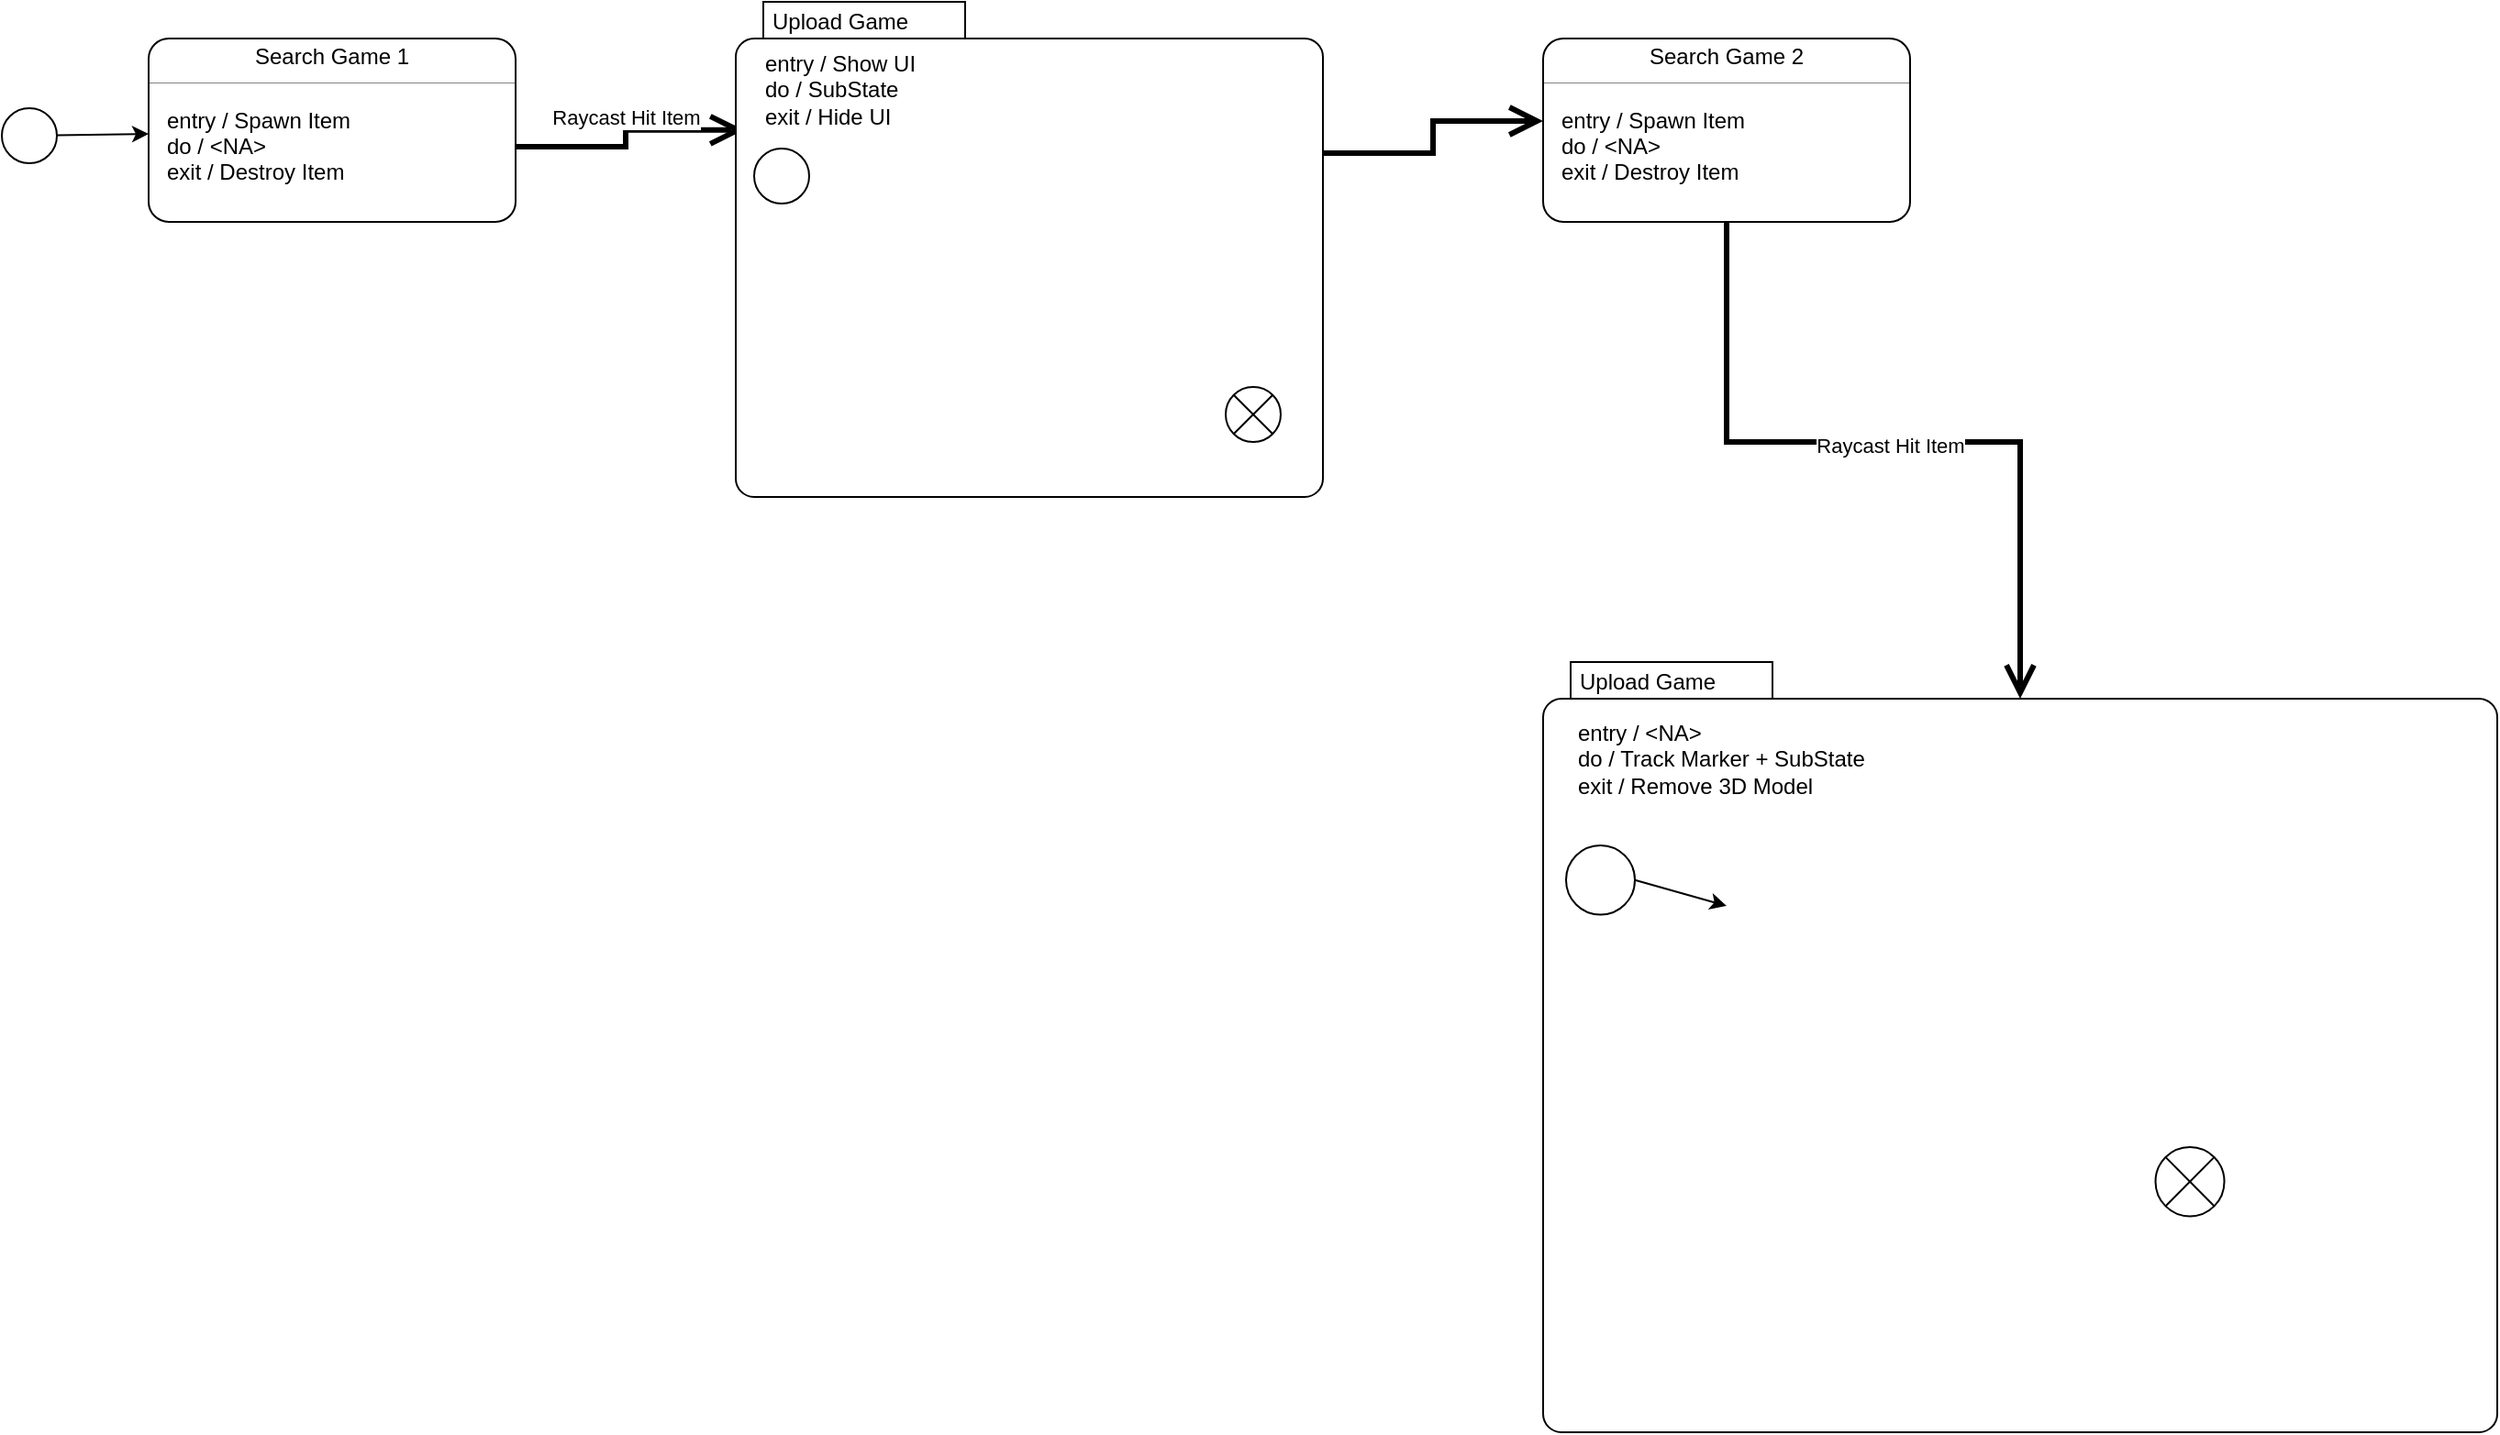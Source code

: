 <mxfile version="24.8.3">
  <diagram name="Seite-1" id="wQY5KsPMTsWH1tA1Gdz1">
    <mxGraphModel dx="913" dy="437" grid="1" gridSize="10" guides="1" tooltips="1" connect="1" arrows="1" fold="1" page="1" pageScale="1" pageWidth="1654" pageHeight="2336" math="0" shadow="0">
      <root>
        <mxCell id="0" />
        <mxCell id="1" parent="0" />
        <mxCell id="04v_0-utMSh1Fu0-i88t-28" style="rounded=0;orthogonalLoop=1;jettySize=auto;html=1;entryX=0;entryY=1;entryDx=0;entryDy=0;elbow=vertical;" edge="1" parent="1" source="04v_0-utMSh1Fu0-i88t-19" target="04v_0-utMSh1Fu0-i88t-24">
          <mxGeometry relative="1" as="geometry" />
        </mxCell>
        <mxCell id="04v_0-utMSh1Fu0-i88t-19" value="" style="ellipse;" vertex="1" parent="1">
          <mxGeometry x="160" y="158" width="30" height="30" as="geometry" />
        </mxCell>
        <mxCell id="04v_0-utMSh1Fu0-i88t-20" value="" style="fontStyle=1;align=center;verticalAlign=middle;childLayout=stackLayout;horizontal=1;horizontalStack=0;resizeParent=1;resizeParentMax=0;resizeLast=0;marginBottom=0;rounded=1;absoluteArcSize=1;arcSize=22;" vertex="1" parent="1">
          <mxGeometry x="240" y="120" width="200" height="100" as="geometry" />
        </mxCell>
        <mxCell id="04v_0-utMSh1Fu0-i88t-21" value="Search Game 1" style="html=1;align=center;spacing=0;verticalAlign=middle;strokeColor=none;fillColor=none;whiteSpace=wrap;" vertex="1" parent="04v_0-utMSh1Fu0-i88t-20">
          <mxGeometry width="200" height="20" as="geometry" />
        </mxCell>
        <mxCell id="04v_0-utMSh1Fu0-i88t-22" value="" style="line;strokeWidth=0.25;fillColor=none;align=left;verticalAlign=middle;spacingTop=-1;spacingLeft=3;spacingRight=3;rotatable=0;labelPosition=right;points=[];portConstraint=eastwest;" vertex="1" parent="04v_0-utMSh1Fu0-i88t-20">
          <mxGeometry y="20" width="200" height="8" as="geometry" />
        </mxCell>
        <mxCell id="04v_0-utMSh1Fu0-i88t-23" value="" style="html=1;align=left;spacing=0;spacingLeft=10;verticalAlign=middle;strokeColor=none;fillColor=none;whiteSpace=wrap;" vertex="1" parent="04v_0-utMSh1Fu0-i88t-20">
          <mxGeometry y="28" width="200" height="10" as="geometry" />
        </mxCell>
        <mxCell id="04v_0-utMSh1Fu0-i88t-24" value="entry / Spawn Item" style="html=1;align=left;spacing=0;spacingLeft=10;verticalAlign=middle;strokeColor=none;fillColor=none;whiteSpace=wrap;" vertex="1" parent="04v_0-utMSh1Fu0-i88t-20">
          <mxGeometry y="38" width="200" height="14" as="geometry" />
        </mxCell>
        <mxCell id="04v_0-utMSh1Fu0-i88t-25" value="do / &amp;lt;NA&amp;gt;" style="html=1;align=left;spacing=0;spacingLeft=10;verticalAlign=middle;strokeColor=none;fillColor=none;whiteSpace=wrap;" vertex="1" parent="04v_0-utMSh1Fu0-i88t-20">
          <mxGeometry y="52" width="200" height="14" as="geometry" />
        </mxCell>
        <mxCell id="04v_0-utMSh1Fu0-i88t-26" value="exit / Destroy Item" style="html=1;align=left;spacingLeft=10;spacing=0;verticalAlign=middle;strokeColor=none;fillColor=none;whiteSpace=wrap;" vertex="1" parent="04v_0-utMSh1Fu0-i88t-20">
          <mxGeometry y="66" width="200" height="14" as="geometry" />
        </mxCell>
        <mxCell id="04v_0-utMSh1Fu0-i88t-27" value="" style="html=1;align=left;spacing=0;spacingLeft=10;verticalAlign=middle;strokeColor=none;fillColor=none;whiteSpace=wrap;" vertex="1" parent="04v_0-utMSh1Fu0-i88t-20">
          <mxGeometry y="80" width="200" height="20" as="geometry" />
        </mxCell>
        <mxCell id="04v_0-utMSh1Fu0-i88t-40" value="Raycast Hit Item" style="html=1;endArrow=open;endSize=12;strokeWidth=3;verticalAlign=bottom;rounded=0;exitX=1;exitY=0.5;exitDx=0;exitDy=0;entryX=0.014;entryY=0.259;entryDx=0;entryDy=0;entryPerimeter=0;edgeStyle=orthogonalEdgeStyle;" edge="1" parent="1" source="04v_0-utMSh1Fu0-i88t-25" target="04v_0-utMSh1Fu0-i88t-41">
          <mxGeometry width="160" relative="1" as="geometry">
            <mxPoint x="450" y="180" as="sourcePoint" />
            <mxPoint x="540" y="150" as="targetPoint" />
          </mxGeometry>
        </mxCell>
        <mxCell id="04v_0-utMSh1Fu0-i88t-50" value="" style="group" vertex="1" connectable="0" parent="1">
          <mxGeometry x="560" y="100" width="320" height="270" as="geometry" />
        </mxCell>
        <mxCell id="04v_0-utMSh1Fu0-i88t-41" value="Upload Game" style="shape=mxgraph.sysml.compState;html=1;align=left;verticalAlign=top;spacingTop=-3;spacingLeft=18;" vertex="1" parent="04v_0-utMSh1Fu0-i88t-50">
          <mxGeometry width="320" height="270" as="geometry" />
        </mxCell>
        <mxCell id="04v_0-utMSh1Fu0-i88t-49" value="&lt;div&gt;entry / Show UI&lt;/div&gt;&lt;div&gt;do / SubState&lt;/div&gt;&lt;div&gt;exit / Hide UI&lt;br&gt;&lt;/div&gt;" style="text;html=1;align=left;verticalAlign=top;whiteSpace=wrap;rounded=0;spacingLeft=4;labelPosition=center;verticalLabelPosition=middle;" vertex="1" parent="04v_0-utMSh1Fu0-i88t-50">
          <mxGeometry x="10" y="20" width="310" height="70" as="geometry" />
        </mxCell>
        <mxCell id="04v_0-utMSh1Fu0-i88t-43" value="" style="ellipse;" vertex="1" parent="04v_0-utMSh1Fu0-i88t-50">
          <mxGeometry x="10" y="80" width="30" height="30" as="geometry" />
        </mxCell>
        <mxCell id="04v_0-utMSh1Fu0-i88t-45" value="" style="shape=sumEllipse;perimeter=ellipsePerimeter;html=1;backgroundOutline=1;" vertex="1" parent="04v_0-utMSh1Fu0-i88t-50">
          <mxGeometry x="267" y="210" width="30" height="30" as="geometry" />
        </mxCell>
        <mxCell id="04v_0-utMSh1Fu0-i88t-51" value="" style="fontStyle=1;align=center;verticalAlign=middle;childLayout=stackLayout;horizontal=1;horizontalStack=0;resizeParent=1;resizeParentMax=0;resizeLast=0;marginBottom=0;rounded=1;absoluteArcSize=1;arcSize=22;" vertex="1" parent="1">
          <mxGeometry x="1000" y="120" width="200" height="100" as="geometry" />
        </mxCell>
        <mxCell id="04v_0-utMSh1Fu0-i88t-52" value="Search Game 2" style="html=1;align=center;spacing=0;verticalAlign=middle;strokeColor=none;fillColor=none;whiteSpace=wrap;" vertex="1" parent="04v_0-utMSh1Fu0-i88t-51">
          <mxGeometry width="200" height="20" as="geometry" />
        </mxCell>
        <mxCell id="04v_0-utMSh1Fu0-i88t-53" value="" style="line;strokeWidth=0.25;fillColor=none;align=left;verticalAlign=middle;spacingTop=-1;spacingLeft=3;spacingRight=3;rotatable=0;labelPosition=right;points=[];portConstraint=eastwest;" vertex="1" parent="04v_0-utMSh1Fu0-i88t-51">
          <mxGeometry y="20" width="200" height="8" as="geometry" />
        </mxCell>
        <mxCell id="04v_0-utMSh1Fu0-i88t-54" value="" style="html=1;align=left;spacing=0;spacingLeft=10;verticalAlign=middle;strokeColor=none;fillColor=none;whiteSpace=wrap;" vertex="1" parent="04v_0-utMSh1Fu0-i88t-51">
          <mxGeometry y="28" width="200" height="10" as="geometry" />
        </mxCell>
        <mxCell id="04v_0-utMSh1Fu0-i88t-55" value="entry / Spawn Item" style="html=1;align=left;spacing=0;spacingLeft=10;verticalAlign=middle;strokeColor=none;fillColor=none;whiteSpace=wrap;" vertex="1" parent="04v_0-utMSh1Fu0-i88t-51">
          <mxGeometry y="38" width="200" height="14" as="geometry" />
        </mxCell>
        <mxCell id="04v_0-utMSh1Fu0-i88t-56" value="do / &amp;lt;NA&amp;gt;" style="html=1;align=left;spacing=0;spacingLeft=10;verticalAlign=middle;strokeColor=none;fillColor=none;whiteSpace=wrap;" vertex="1" parent="04v_0-utMSh1Fu0-i88t-51">
          <mxGeometry y="52" width="200" height="14" as="geometry" />
        </mxCell>
        <mxCell id="04v_0-utMSh1Fu0-i88t-57" value="exit / Destroy Item" style="html=1;align=left;spacingLeft=10;spacing=0;verticalAlign=middle;strokeColor=none;fillColor=none;whiteSpace=wrap;" vertex="1" parent="04v_0-utMSh1Fu0-i88t-51">
          <mxGeometry y="66" width="200" height="14" as="geometry" />
        </mxCell>
        <mxCell id="04v_0-utMSh1Fu0-i88t-58" value="" style="html=1;align=left;spacing=0;spacingLeft=10;verticalAlign=middle;strokeColor=none;fillColor=none;whiteSpace=wrap;" vertex="1" parent="04v_0-utMSh1Fu0-i88t-51">
          <mxGeometry y="80" width="200" height="20" as="geometry" />
        </mxCell>
        <mxCell id="04v_0-utMSh1Fu0-i88t-59" value="" style="html=1;endArrow=open;endSize=12;strokeWidth=3;verticalAlign=bottom;rounded=0;exitX=1;exitY=0;exitDx=0;exitDy=82.5;entryX=0;entryY=0.5;entryDx=0;entryDy=0;edgeStyle=orthogonalEdgeStyle;exitPerimeter=0;" edge="1" parent="1" source="04v_0-utMSh1Fu0-i88t-41" target="04v_0-utMSh1Fu0-i88t-55">
          <mxGeometry width="160" relative="1" as="geometry">
            <mxPoint x="880" y="269" as="sourcePoint" />
            <mxPoint x="1004" y="260" as="targetPoint" />
          </mxGeometry>
        </mxCell>
        <mxCell id="04v_0-utMSh1Fu0-i88t-64" value="" style="group" vertex="1" connectable="0" parent="1">
          <mxGeometry x="1000" y="460" width="520" height="420" as="geometry" />
        </mxCell>
        <mxCell id="04v_0-utMSh1Fu0-i88t-65" value="Upload Game" style="shape=mxgraph.sysml.compState;html=1;align=left;verticalAlign=top;spacingTop=-3;spacingLeft=18;" vertex="1" parent="04v_0-utMSh1Fu0-i88t-64">
          <mxGeometry width="520" height="420" as="geometry" />
        </mxCell>
        <mxCell id="04v_0-utMSh1Fu0-i88t-66" value="&lt;div&gt;entry / &amp;lt;NA&amp;gt;&lt;br&gt;&lt;/div&gt;&lt;div&gt;do / Track Marker + SubState&lt;br&gt;&lt;/div&gt;&lt;div&gt;exit / Remove 3D Model&lt;br&gt;&lt;/div&gt;" style="text;html=1;align=left;verticalAlign=top;whiteSpace=wrap;rounded=0;spacingLeft=4;labelPosition=center;verticalLabelPosition=middle;" vertex="1" parent="04v_0-utMSh1Fu0-i88t-64">
          <mxGeometry x="12.5" y="25.185" width="387.5" height="88.148" as="geometry" />
        </mxCell>
        <mxCell id="04v_0-utMSh1Fu0-i88t-74" style="rounded=0;orthogonalLoop=1;jettySize=auto;html=1;exitX=1;exitY=0.5;exitDx=0;exitDy=0;entryX=0;entryY=0.5;entryDx=0;entryDy=0;" edge="1" parent="04v_0-utMSh1Fu0-i88t-64" source="04v_0-utMSh1Fu0-i88t-67">
          <mxGeometry relative="1" as="geometry">
            <mxPoint x="100" y="133" as="targetPoint" />
          </mxGeometry>
        </mxCell>
        <mxCell id="04v_0-utMSh1Fu0-i88t-67" value="" style="ellipse;" vertex="1" parent="04v_0-utMSh1Fu0-i88t-64">
          <mxGeometry x="12.5" y="100.001" width="37.5" height="37.778" as="geometry" />
        </mxCell>
        <mxCell id="04v_0-utMSh1Fu0-i88t-68" value="" style="shape=sumEllipse;perimeter=ellipsePerimeter;html=1;backgroundOutline=1;" vertex="1" parent="04v_0-utMSh1Fu0-i88t-64">
          <mxGeometry x="333.75" y="264.444" width="37.5" height="37.778" as="geometry" />
        </mxCell>
        <mxCell id="04v_0-utMSh1Fu0-i88t-70" value="" style="html=1;endArrow=open;endSize=12;strokeWidth=3;verticalAlign=bottom;rounded=0;exitX=0.5;exitY=1;exitDx=0;exitDy=0;entryX=0.5;entryY=0;entryDx=0;entryDy=20;edgeStyle=orthogonalEdgeStyle;entryPerimeter=0;" edge="1" parent="1" source="04v_0-utMSh1Fu0-i88t-58" target="04v_0-utMSh1Fu0-i88t-65">
          <mxGeometry width="160" relative="1" as="geometry">
            <mxPoint x="890" y="193" as="sourcePoint" />
            <mxPoint x="1010" y="175" as="targetPoint" />
          </mxGeometry>
        </mxCell>
        <mxCell id="04v_0-utMSh1Fu0-i88t-71" value="Raycast Hit Item" style="edgeLabel;html=1;align=center;verticalAlign=middle;resizable=0;points=[];" vertex="1" connectable="0" parent="04v_0-utMSh1Fu0-i88t-70">
          <mxGeometry x="-0.004" y="-2" relative="1" as="geometry">
            <mxPoint as="offset" />
          </mxGeometry>
        </mxCell>
      </root>
    </mxGraphModel>
  </diagram>
</mxfile>
